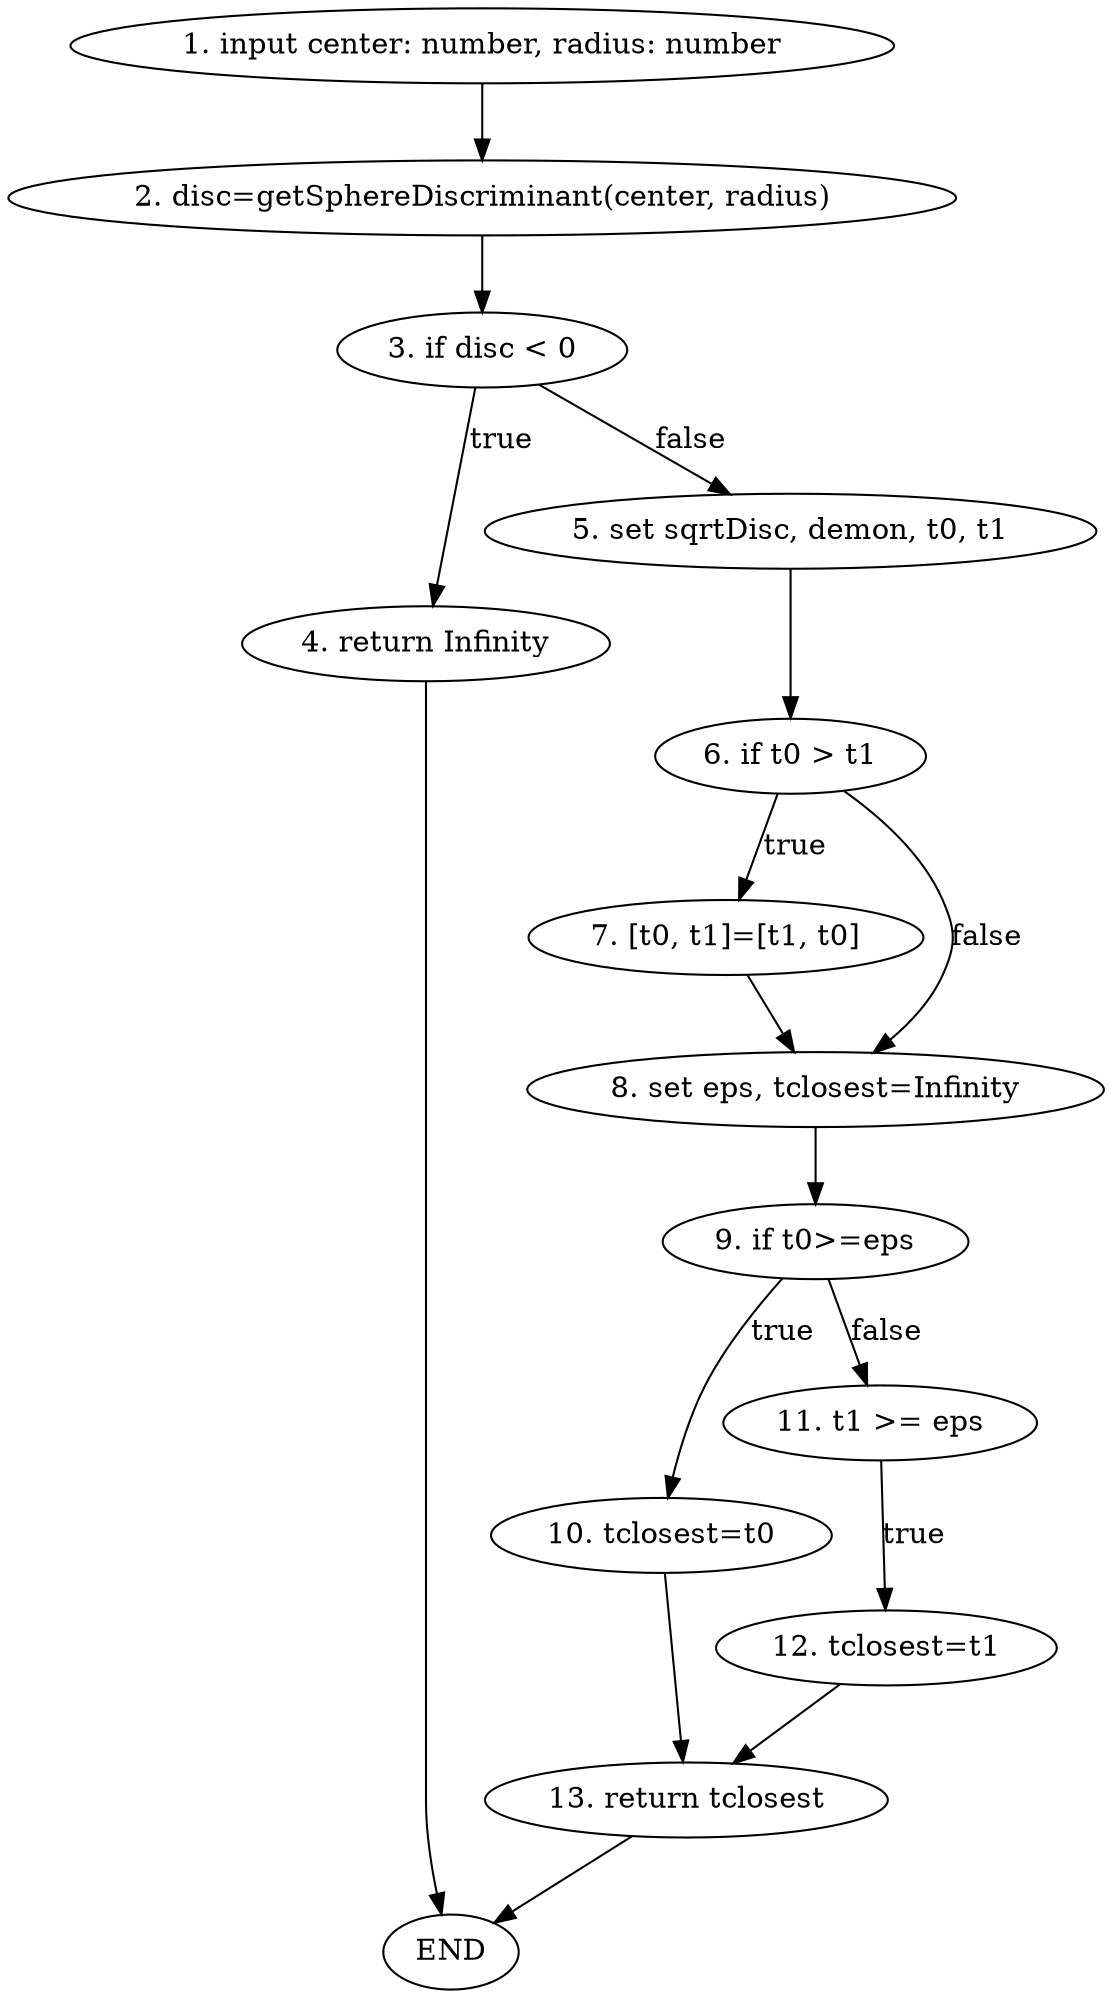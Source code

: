 digraph G{
    INP [label="1. input center: number, radius: number"]
    SET1 [label="2. disc=getSphereDiscriminant(center, radius)"]
    IF1 [label="3. if disc < 0"]
    RET1 [label="4. return Infinity"]
    SET2 [label="5. set sqrtDisc, demon, t0, t1"]
    IF2 [label="6. if t0 > t1"]
    SET3 [label="7. [t0, t1]=[t1, t0]"]
    SET4 [label="8. set eps, tclosest=Infinity"]
    IF3 [label="9. if t0>=eps"]
    SET5 [label="10. tclosest=t0"]
    ELSEIF [label="11. t1 >= eps"]
    SET6 [label="12. tclosest=t1"]
    RET2 [label="13. return tclosest"]

    INP -> SET1 -> IF1 
    IF1 -> RET1 [label="true"]
    RET1 -> END 

    IF1 -> SET2 [label="false"]
    SET2 -> IF2
    IF2 -> SET3 [label="true"]
    SET3 -> SET4 
    IF2 -> SET4 [label="false"] 
    SET4 -> IF3 
    IF3 -> SET5 [label="true"]
    IF3 -> ELSEIF [label="false"]
    SET5 -> RET2
    ELSEIF -> SET6 [label="true"]
    SET6 -> RET2 -> END

}
